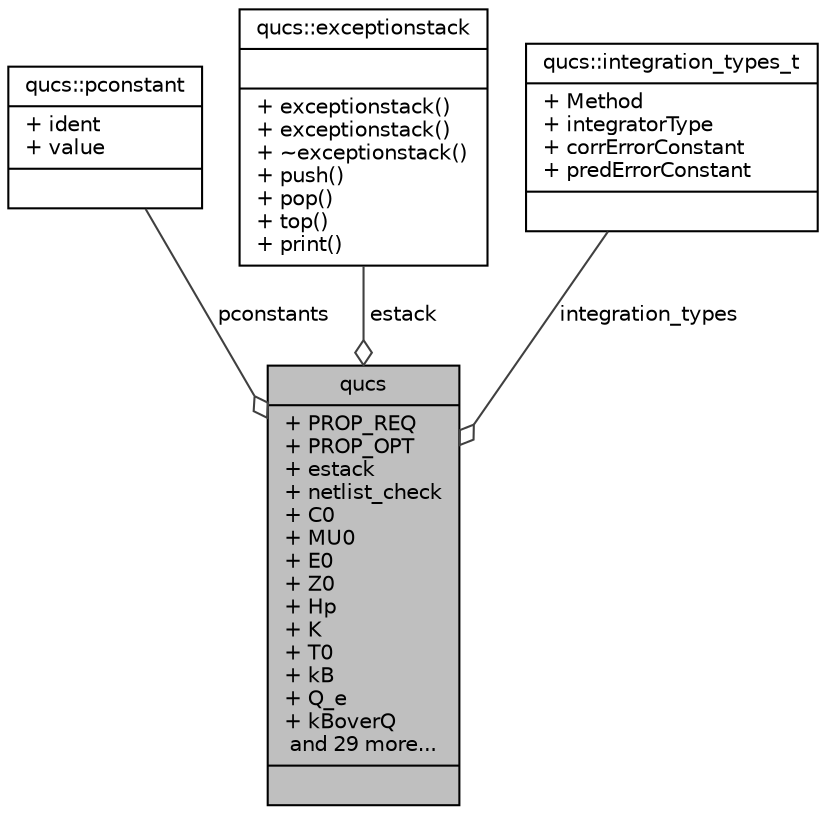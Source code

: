 digraph G
{
  edge [fontname="Helvetica",fontsize="10",labelfontname="Helvetica",labelfontsize="10"];
  node [fontname="Helvetica",fontsize="10",shape=record];
  Node1 [label="{qucs\n|+ PROP_REQ\l+ PROP_OPT\l+ estack\l+ netlist_check\l+ C0\l+ MU0\l+ E0\l+ Z0\l+ Hp\l+ K\l+ T0\l+ kB\l+ Q_e\l+ kBoverQ\land 29 more...|}",height=0.2,width=0.4,color="black", fillcolor="grey75", style="filled" fontcolor="black"];
  Node2 -> Node1 [color="grey25",fontsize="10",style="solid",label=" pconstants" ,arrowhead="odiamond",fontname="Helvetica"];
  Node2 [label="{qucs::pconstant\n|+ ident\l+ value\l|}",height=0.2,width=0.4,color="black", fillcolor="white", style="filled",URL="$structqucs_1_1pconstant.html"];
  Node3 -> Node1 [color="grey25",fontsize="10",style="solid",label=" estack" ,arrowhead="odiamond",fontname="Helvetica"];
  Node3 [label="{qucs::exceptionstack\n||+ exceptionstack()\l+ exceptionstack()\l+ ~exceptionstack()\l+ push()\l+ pop()\l+ top()\l+ print()\l}",height=0.2,width=0.4,color="black", fillcolor="white", style="filled",URL="$classqucs_1_1exceptionstack.html"];
  Node4 -> Node1 [color="grey25",fontsize="10",style="solid",label=" integration_types" ,arrowhead="odiamond",fontname="Helvetica"];
  Node4 [label="{qucs::integration_types_t\n|+ Method\l+ integratorType\l+ corrErrorConstant\l+ predErrorConstant\l|}",height=0.2,width=0.4,color="black", fillcolor="white", style="filled",URL="$structqucs_1_1integration__types__t.html"];
}
